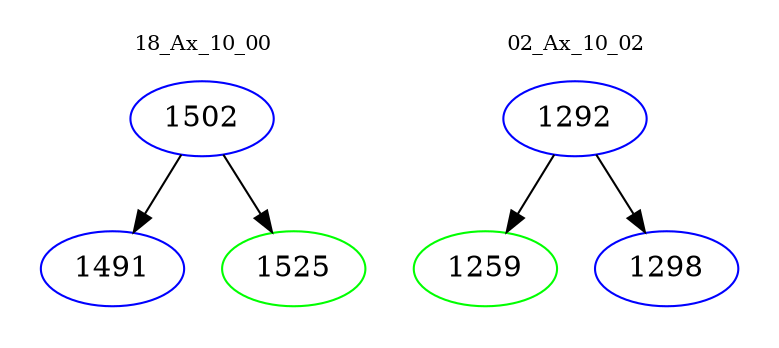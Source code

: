 digraph{
subgraph cluster_0 {
color = white
label = "18_Ax_10_00";
fontsize=10;
T0_1502 [label="1502", color="blue"]
T0_1502 -> T0_1491 [color="black"]
T0_1491 [label="1491", color="blue"]
T0_1502 -> T0_1525 [color="black"]
T0_1525 [label="1525", color="green"]
}
subgraph cluster_1 {
color = white
label = "02_Ax_10_02";
fontsize=10;
T1_1292 [label="1292", color="blue"]
T1_1292 -> T1_1259 [color="black"]
T1_1259 [label="1259", color="green"]
T1_1292 -> T1_1298 [color="black"]
T1_1298 [label="1298", color="blue"]
}
}
